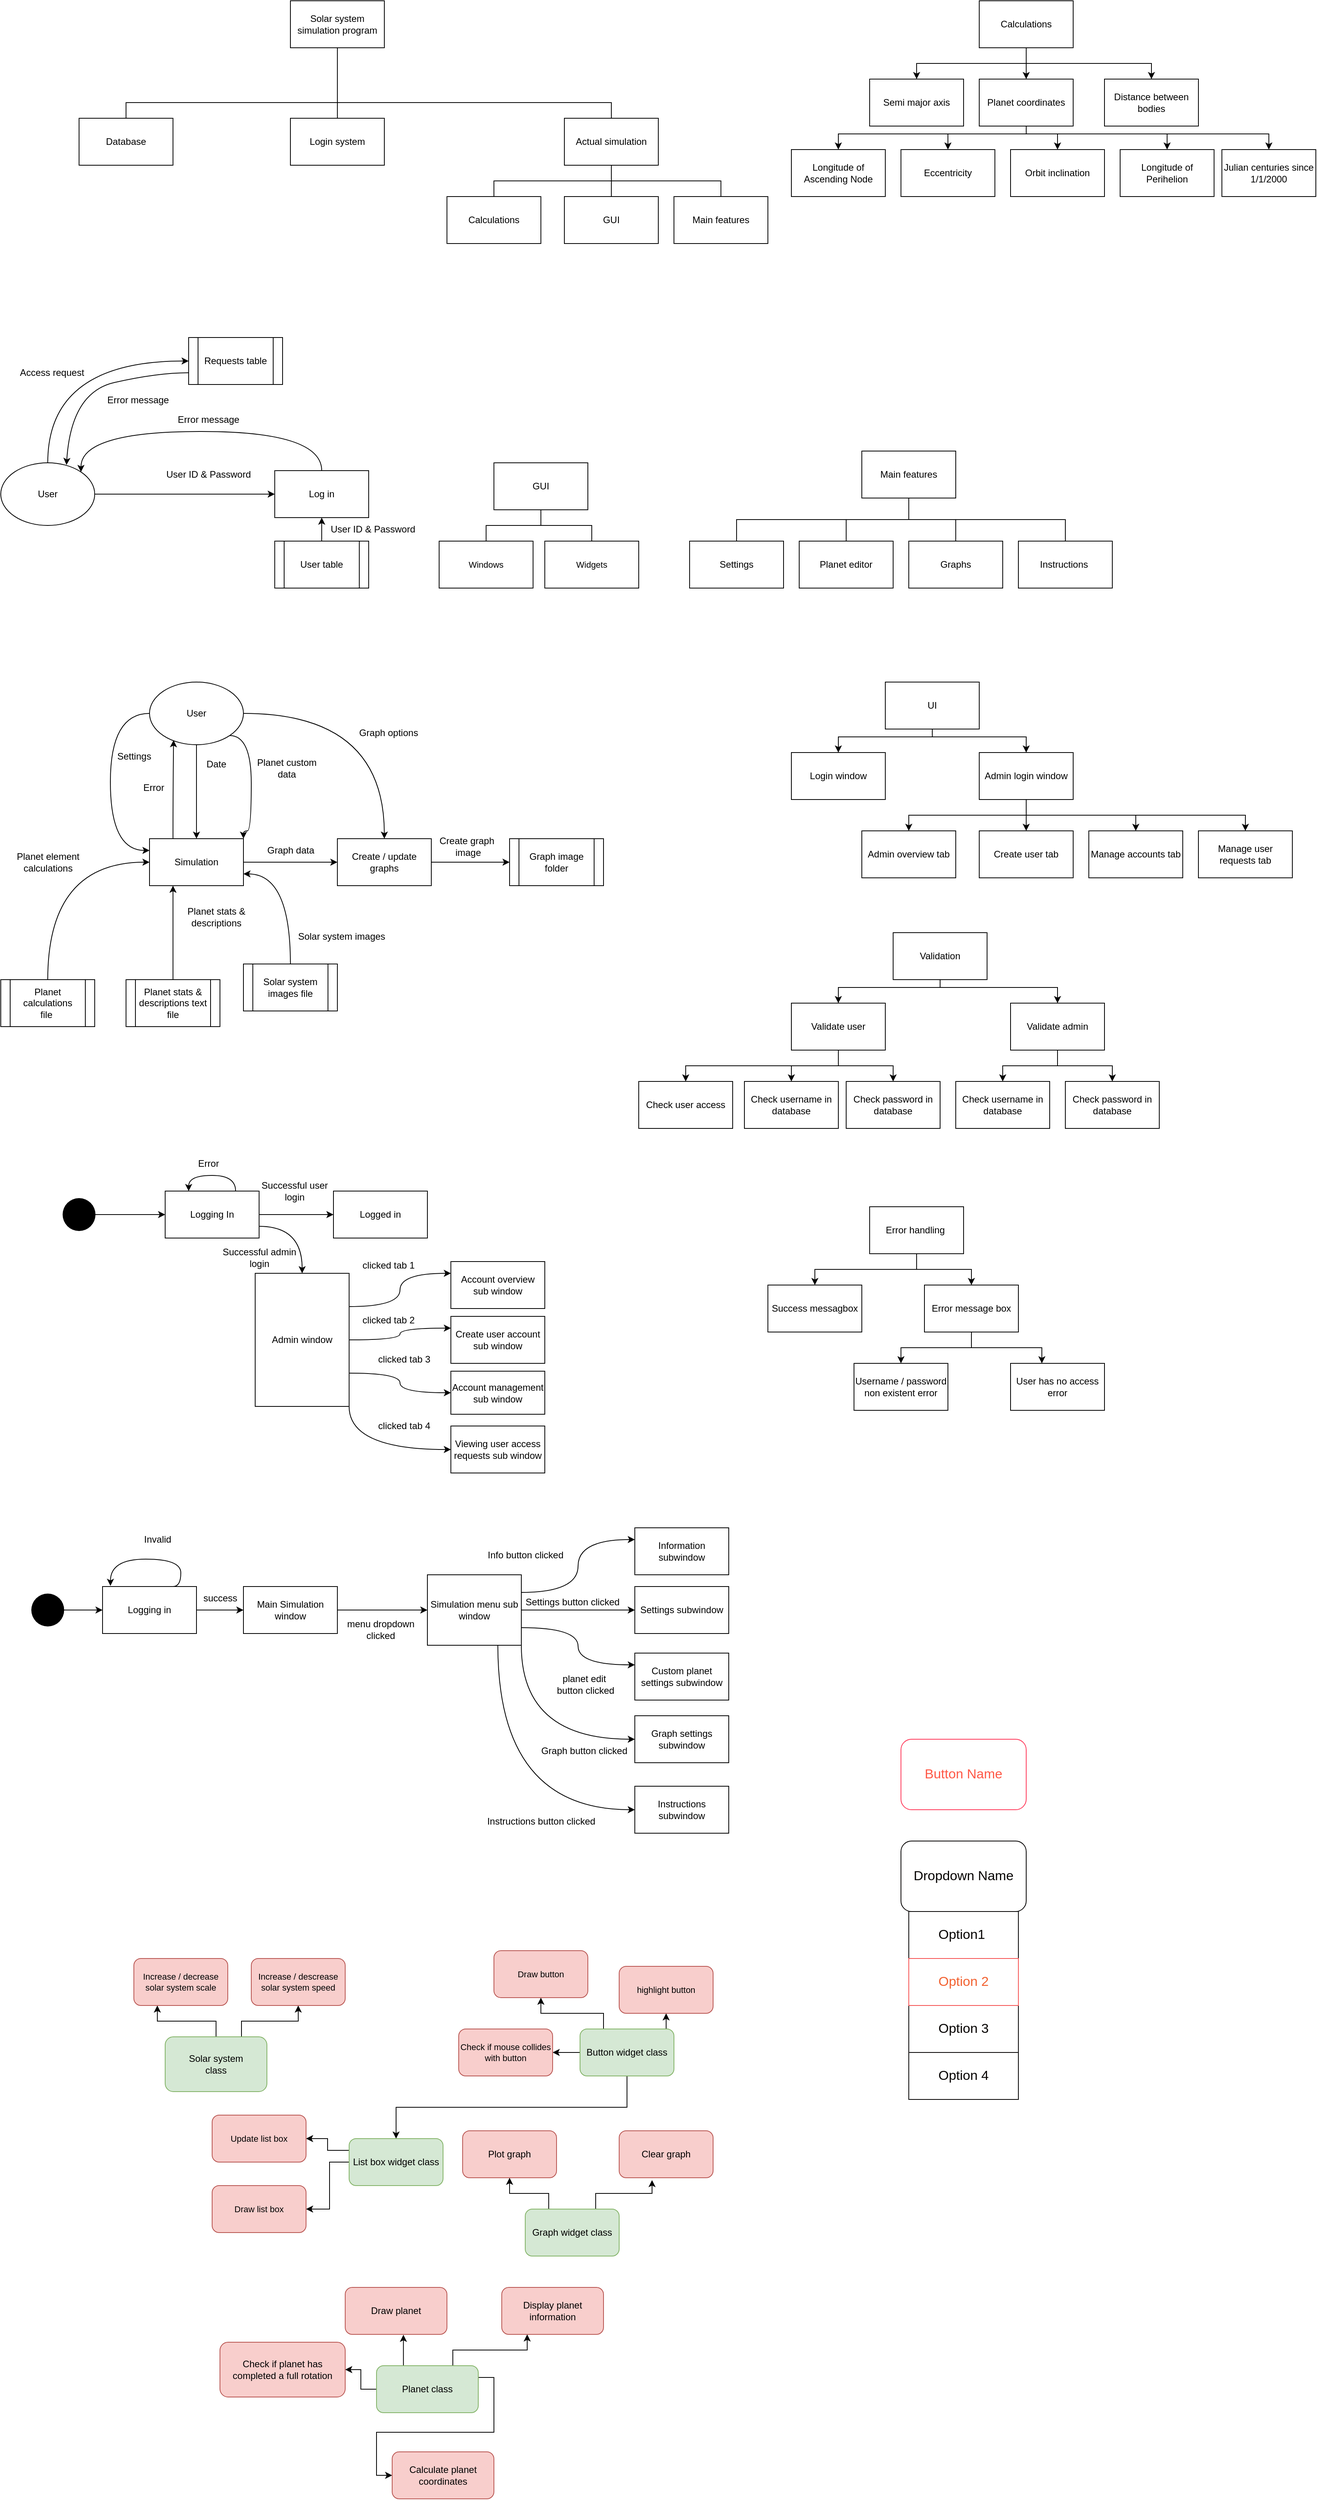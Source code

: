 <mxfile version="20.8.13" type="github">
  <diagram id="x9v0K1_A4wv2pBw7AY4e" name="Page-1">
    <mxGraphModel dx="737" dy="1507" grid="1" gridSize="10" guides="1" tooltips="1" connect="1" arrows="1" fold="1" page="1" pageScale="1" pageWidth="850" pageHeight="1100" background="none" math="0" shadow="0">
      <root>
        <mxCell id="0" />
        <mxCell id="1" parent="0" />
        <mxCell id="Bi_KGStcUo5a2PXu29Ao-6" value="" style="curved=1;endArrow=classic;html=1;rounded=0;entryX=0.25;entryY=0;entryDx=0;entryDy=0;exitX=0.817;exitY=-0.025;exitDx=0;exitDy=0;exitPerimeter=0;" parent="1" edge="1">
          <mxGeometry width="50" height="50" relative="1" as="geometry">
            <mxPoint x="308.04" y="1588.5" as="sourcePoint" />
            <mxPoint x="240" y="1590.0" as="targetPoint" />
            <Array as="points">
              <mxPoint x="310" y="1590" />
              <mxPoint x="260" y="1550" />
            </Array>
          </mxGeometry>
        </mxCell>
        <mxCell id="kRHPccABggHO5UrTP01c-1" value="Solar system simulation program" style="rounded=0;whiteSpace=wrap;html=1;" parent="1" vertex="1">
          <mxGeometry x="380" y="40" width="120" height="60" as="geometry" />
        </mxCell>
        <mxCell id="nUxw2cYG3d90MX0qFbjA-1" style="edgeStyle=orthogonalEdgeStyle;rounded=0;orthogonalLoop=1;jettySize=auto;html=1;exitX=0.5;exitY=1;exitDx=0;exitDy=0;endArrow=none;endFill=0;" parent="1" source="kRHPccABggHO5UrTP01c-9" target="CflvNbi4lp4af6hxqnIB-5" edge="1">
          <mxGeometry relative="1" as="geometry" />
        </mxCell>
        <mxCell id="kRHPccABggHO5UrTP01c-9" value="Actual simulation" style="rounded=0;whiteSpace=wrap;html=1;" parent="1" vertex="1">
          <mxGeometry x="730" y="190" width="120" height="60" as="geometry" />
        </mxCell>
        <mxCell id="kRHPccABggHO5UrTP01c-16" value="" style="endArrow=none;html=1;rounded=0;" parent="1" edge="1">
          <mxGeometry width="50" height="50" relative="1" as="geometry">
            <mxPoint x="440" y="160" as="sourcePoint" />
            <mxPoint x="440" y="100" as="targetPoint" />
          </mxGeometry>
        </mxCell>
        <mxCell id="kRHPccABggHO5UrTP01c-21" value="" style="endArrow=none;html=1;rounded=0;edgeStyle=orthogonalEdgeStyle;entryX=0.5;entryY=0;entryDx=0;entryDy=0;elbow=vertical;exitX=0.5;exitY=0;exitDx=0;exitDy=0;" parent="1" source="kRHPccABggHO5UrTP01c-42" target="kRHPccABggHO5UrTP01c-9" edge="1">
          <mxGeometry width="50" height="50" relative="1" as="geometry">
            <mxPoint x="170" y="170" as="sourcePoint" />
            <mxPoint x="780" y="160" as="targetPoint" />
            <Array as="points">
              <mxPoint x="170" y="170" />
              <mxPoint x="790" y="170" />
            </Array>
          </mxGeometry>
        </mxCell>
        <mxCell id="kRHPccABggHO5UrTP01c-24" value="Calculations" style="rounded=0;whiteSpace=wrap;html=1;" parent="1" vertex="1">
          <mxGeometry x="580" y="290" width="120" height="60" as="geometry" />
        </mxCell>
        <mxCell id="CflvNbi4lp4af6hxqnIB-3" style="edgeStyle=orthogonalEdgeStyle;rounded=0;orthogonalLoop=1;jettySize=auto;html=1;exitX=0.5;exitY=1;exitDx=0;exitDy=0;entryX=0.5;entryY=0;entryDx=0;entryDy=0;endArrow=none;endFill=0;" parent="1" source="kRHPccABggHO5UrTP01c-25" target="q5KgO5zeODF5jIbihAG4-29" edge="1">
          <mxGeometry relative="1" as="geometry" />
        </mxCell>
        <mxCell id="CflvNbi4lp4af6hxqnIB-4" style="edgeStyle=orthogonalEdgeStyle;rounded=0;orthogonalLoop=1;jettySize=auto;html=1;entryX=0.5;entryY=0;entryDx=0;entryDy=0;endArrow=none;endFill=0;" parent="1" source="kRHPccABggHO5UrTP01c-25" target="q5KgO5zeODF5jIbihAG4-30" edge="1">
          <mxGeometry relative="1" as="geometry" />
        </mxCell>
        <mxCell id="kRHPccABggHO5UrTP01c-25" value="GUI" style="rounded=0;whiteSpace=wrap;html=1;" parent="1" vertex="1">
          <mxGeometry x="640" y="630" width="120" height="60" as="geometry" />
        </mxCell>
        <mxCell id="kRHPccABggHO5UrTP01c-26" value="Main features" style="rounded=0;whiteSpace=wrap;html=1;" parent="1" vertex="1">
          <mxGeometry x="870" y="290" width="120" height="60" as="geometry" />
        </mxCell>
        <mxCell id="kRHPccABggHO5UrTP01c-27" value="" style="endArrow=none;html=1;rounded=0;" parent="1" edge="1">
          <mxGeometry width="50" height="50" relative="1" as="geometry">
            <mxPoint x="440" y="200" as="sourcePoint" />
            <mxPoint x="440" y="160" as="targetPoint" />
          </mxGeometry>
        </mxCell>
        <mxCell id="kRHPccABggHO5UrTP01c-28" value="Login system" style="rounded=0;whiteSpace=wrap;html=1;" parent="1" vertex="1">
          <mxGeometry x="380" y="190" width="120" height="60" as="geometry" />
        </mxCell>
        <mxCell id="kRHPccABggHO5UrTP01c-42" value="Database" style="rounded=0;whiteSpace=wrap;html=1;" parent="1" vertex="1">
          <mxGeometry x="110" y="190" width="120" height="60" as="geometry" />
        </mxCell>
        <mxCell id="k0LOo1t_vnFc-5xUoJc_-3" style="edgeStyle=orthogonalEdgeStyle;rounded=0;orthogonalLoop=1;jettySize=auto;html=1;exitX=0.5;exitY=1;exitDx=0;exitDy=0;" parent="1" source="4xieJzJ1rpuRJiHB6nGz-2" target="k0LOo1t_vnFc-5xUoJc_-2" edge="1">
          <mxGeometry relative="1" as="geometry">
            <Array as="points">
              <mxPoint x="1200" y="980" />
              <mxPoint x="1080" y="980" />
            </Array>
          </mxGeometry>
        </mxCell>
        <mxCell id="k0LOo1t_vnFc-5xUoJc_-4" style="edgeStyle=orthogonalEdgeStyle;rounded=0;orthogonalLoop=1;jettySize=auto;html=1;exitX=0.5;exitY=1;exitDx=0;exitDy=0;" parent="1" source="4xieJzJ1rpuRJiHB6nGz-2" target="k0LOo1t_vnFc-5xUoJc_-1" edge="1">
          <mxGeometry relative="1" as="geometry">
            <Array as="points">
              <mxPoint x="1200" y="980" />
              <mxPoint x="1320" y="980" />
            </Array>
          </mxGeometry>
        </mxCell>
        <mxCell id="4xieJzJ1rpuRJiHB6nGz-2" value="UI" style="rounded=0;whiteSpace=wrap;html=1;" parent="1" vertex="1">
          <mxGeometry x="1140" y="910" width="120" height="60" as="geometry" />
        </mxCell>
        <mxCell id="4xieJzJ1rpuRJiHB6nGz-3" value="Instructions&amp;nbsp;" style="rounded=0;whiteSpace=wrap;html=1;" parent="1" vertex="1">
          <mxGeometry x="1310" y="730" width="120" height="60" as="geometry" />
        </mxCell>
        <mxCell id="4xieJzJ1rpuRJiHB6nGz-4" value="Settings" style="rounded=0;whiteSpace=wrap;html=1;" parent="1" vertex="1">
          <mxGeometry x="890" y="730" width="120" height="60" as="geometry" />
        </mxCell>
        <mxCell id="4xieJzJ1rpuRJiHB6nGz-5" value="Planet editor" style="rounded=0;whiteSpace=wrap;html=1;" parent="1" vertex="1">
          <mxGeometry x="1030" y="730" width="120" height="60" as="geometry" />
        </mxCell>
        <mxCell id="4xieJzJ1rpuRJiHB6nGz-6" value="Graphs" style="rounded=0;whiteSpace=wrap;html=1;" parent="1" vertex="1">
          <mxGeometry x="1170" y="730" width="120" height="60" as="geometry" />
        </mxCell>
        <mxCell id="CflvNbi4lp4af6hxqnIB-19" style="edgeStyle=orthogonalEdgeStyle;curved=1;rounded=0;orthogonalLoop=1;jettySize=auto;html=1;exitX=1;exitY=0.5;exitDx=0;exitDy=0;entryX=0;entryY=0.5;entryDx=0;entryDy=0;endArrow=classic;endFill=1;" parent="1" source="EEp5XtklCmGKwtYE1Xrk-2" target="EEp5XtklCmGKwtYE1Xrk-3" edge="1">
          <mxGeometry relative="1" as="geometry" />
        </mxCell>
        <mxCell id="CflvNbi4lp4af6hxqnIB-15" style="edgeStyle=orthogonalEdgeStyle;curved=1;rounded=0;orthogonalLoop=1;jettySize=auto;html=1;exitX=0.5;exitY=0;exitDx=0;exitDy=0;entryX=1;entryY=0;entryDx=0;entryDy=0;endArrow=classic;endFill=1;" parent="1" source="EEp5XtklCmGKwtYE1Xrk-3" target="EEp5XtklCmGKwtYE1Xrk-2" edge="1">
          <mxGeometry relative="1" as="geometry">
            <Array as="points">
              <mxPoint x="420" y="590" />
              <mxPoint x="112" y="590" />
            </Array>
          </mxGeometry>
        </mxCell>
        <mxCell id="CflvNbi4lp4af6hxqnIB-16" style="edgeStyle=orthogonalEdgeStyle;curved=1;rounded=0;orthogonalLoop=1;jettySize=auto;html=1;endArrow=classic;endFill=1;exitX=0.5;exitY=0;exitDx=0;exitDy=0;entryX=0;entryY=0.5;entryDx=0;entryDy=0;" parent="1" source="EEp5XtklCmGKwtYE1Xrk-2" edge="1">
          <mxGeometry relative="1" as="geometry">
            <mxPoint x="450" y="620" as="sourcePoint" />
            <mxPoint x="250" y="500" as="targetPoint" />
            <Array as="points">
              <mxPoint x="70" y="500" />
            </Array>
          </mxGeometry>
        </mxCell>
        <mxCell id="EEp5XtklCmGKwtYE1Xrk-3" value="Log in" style="rounded=0;whiteSpace=wrap;html=1;" parent="1" vertex="1">
          <mxGeometry x="360" y="640" width="120" height="60" as="geometry" />
        </mxCell>
        <mxCell id="EEp5XtklCmGKwtYE1Xrk-6" value="User ID &amp;amp; Password" style="text;html=1;align=center;verticalAlign=middle;resizable=0;points=[];autosize=1;strokeColor=none;fillColor=none;rounded=0;" parent="1" vertex="1">
          <mxGeometry x="420" y="700" width="130" height="30" as="geometry" />
        </mxCell>
        <mxCell id="CflvNbi4lp4af6hxqnIB-17" value="" style="edgeStyle=orthogonalEdgeStyle;curved=1;rounded=0;orthogonalLoop=1;jettySize=auto;html=1;endArrow=classic;endFill=1;" parent="1" source="EEp5XtklCmGKwtYE1Xrk-12" target="EEp5XtklCmGKwtYE1Xrk-3" edge="1">
          <mxGeometry relative="1" as="geometry" />
        </mxCell>
        <mxCell id="EEp5XtklCmGKwtYE1Xrk-12" value="User table" style="shape=process;whiteSpace=wrap;html=1;backgroundOutline=1;rounded=0;" parent="1" vertex="1">
          <mxGeometry x="360" y="730" width="120" height="60" as="geometry" />
        </mxCell>
        <mxCell id="EEp5XtklCmGKwtYE1Xrk-14" value="User ID &amp;amp; Password" style="text;html=1;align=center;verticalAlign=middle;resizable=0;points=[];autosize=1;strokeColor=none;fillColor=none;rounded=0;" parent="1" vertex="1">
          <mxGeometry x="210" y="630" width="130" height="30" as="geometry" />
        </mxCell>
        <mxCell id="EEp5XtklCmGKwtYE1Xrk-10" value="Error message" style="text;html=1;align=center;verticalAlign=middle;resizable=0;points=[];autosize=1;strokeColor=none;fillColor=none;rounded=0;" parent="1" vertex="1">
          <mxGeometry x="225" y="560" width="100" height="30" as="geometry" />
        </mxCell>
        <mxCell id="CflvNbi4lp4af6hxqnIB-20" style="edgeStyle=orthogonalEdgeStyle;curved=1;rounded=0;orthogonalLoop=1;jettySize=auto;html=1;exitX=1;exitY=0.5;exitDx=0;exitDy=0;entryX=0.5;entryY=0;entryDx=0;entryDy=0;endArrow=classic;endFill=1;" parent="1" source="EEp5XtklCmGKwtYE1Xrk-21" target="EEp5XtklCmGKwtYE1Xrk-39" edge="1">
          <mxGeometry relative="1" as="geometry" />
        </mxCell>
        <mxCell id="CflvNbi4lp4af6hxqnIB-21" style="edgeStyle=orthogonalEdgeStyle;curved=1;rounded=0;orthogonalLoop=1;jettySize=auto;html=1;exitX=1;exitY=1;exitDx=0;exitDy=0;entryX=1;entryY=0;entryDx=0;entryDy=0;endArrow=classic;endFill=1;" parent="1" source="EEp5XtklCmGKwtYE1Xrk-21" target="EEp5XtklCmGKwtYE1Xrk-22" edge="1">
          <mxGeometry relative="1" as="geometry">
            <Array as="points">
              <mxPoint x="330" y="978" />
              <mxPoint x="330" y="1100" />
              <mxPoint x="320" y="1100" />
            </Array>
          </mxGeometry>
        </mxCell>
        <mxCell id="CflvNbi4lp4af6hxqnIB-22" style="edgeStyle=orthogonalEdgeStyle;curved=1;rounded=0;orthogonalLoop=1;jettySize=auto;html=1;exitX=0.5;exitY=1;exitDx=0;exitDy=0;entryX=0.5;entryY=0;entryDx=0;entryDy=0;endArrow=classic;endFill=1;" parent="1" source="EEp5XtklCmGKwtYE1Xrk-21" target="EEp5XtklCmGKwtYE1Xrk-22" edge="1">
          <mxGeometry relative="1" as="geometry" />
        </mxCell>
        <mxCell id="CflvNbi4lp4af6hxqnIB-25" style="edgeStyle=orthogonalEdgeStyle;curved=1;rounded=0;orthogonalLoop=1;jettySize=auto;html=1;exitX=0;exitY=0.5;exitDx=0;exitDy=0;entryX=0;entryY=0.25;entryDx=0;entryDy=0;endArrow=classic;endFill=1;" parent="1" source="EEp5XtklCmGKwtYE1Xrk-21" target="EEp5XtklCmGKwtYE1Xrk-22" edge="1">
          <mxGeometry relative="1" as="geometry">
            <Array as="points">
              <mxPoint x="150" y="950" />
              <mxPoint x="150" y="1125" />
            </Array>
          </mxGeometry>
        </mxCell>
        <mxCell id="EEp5XtklCmGKwtYE1Xrk-21" value="User" style="ellipse;whiteSpace=wrap;html=1;rounded=0;" parent="1" vertex="1">
          <mxGeometry x="200" y="910" width="120" height="80" as="geometry" />
        </mxCell>
        <mxCell id="CflvNbi4lp4af6hxqnIB-24" style="edgeStyle=orthogonalEdgeStyle;curved=1;rounded=0;orthogonalLoop=1;jettySize=auto;html=1;exitX=0.25;exitY=0;exitDx=0;exitDy=0;entryX=0.256;entryY=0.928;entryDx=0;entryDy=0;entryPerimeter=0;endArrow=classic;endFill=1;" parent="1" source="EEp5XtklCmGKwtYE1Xrk-22" target="EEp5XtklCmGKwtYE1Xrk-21" edge="1">
          <mxGeometry relative="1" as="geometry" />
        </mxCell>
        <mxCell id="CflvNbi4lp4af6hxqnIB-29" style="edgeStyle=orthogonalEdgeStyle;curved=1;rounded=0;orthogonalLoop=1;jettySize=auto;html=1;exitX=1;exitY=0.5;exitDx=0;exitDy=0;entryX=0;entryY=0.5;entryDx=0;entryDy=0;endArrow=classic;endFill=1;" parent="1" source="EEp5XtklCmGKwtYE1Xrk-22" target="EEp5XtklCmGKwtYE1Xrk-39" edge="1">
          <mxGeometry relative="1" as="geometry" />
        </mxCell>
        <mxCell id="EEp5XtklCmGKwtYE1Xrk-22" value="Simulation" style="rounded=0;whiteSpace=wrap;html=1;" parent="1" vertex="1">
          <mxGeometry x="200" y="1110" width="120" height="60" as="geometry" />
        </mxCell>
        <mxCell id="CflvNbi4lp4af6hxqnIB-27" style="edgeStyle=orthogonalEdgeStyle;curved=1;rounded=0;orthogonalLoop=1;jettySize=auto;html=1;exitX=0.5;exitY=0;exitDx=0;exitDy=0;entryX=0.25;entryY=1;entryDx=0;entryDy=0;endArrow=classic;endFill=1;" parent="1" source="EEp5XtklCmGKwtYE1Xrk-35" target="EEp5XtklCmGKwtYE1Xrk-22" edge="1">
          <mxGeometry relative="1" as="geometry" />
        </mxCell>
        <mxCell id="EEp5XtklCmGKwtYE1Xrk-35" value="Planet stats &amp;amp; descriptions text file" style="shape=process;whiteSpace=wrap;html=1;backgroundOutline=1;rounded=0;" parent="1" vertex="1">
          <mxGeometry x="170" y="1290" width="120" height="60" as="geometry" />
        </mxCell>
        <mxCell id="CflvNbi4lp4af6hxqnIB-26" style="edgeStyle=orthogonalEdgeStyle;curved=1;rounded=0;orthogonalLoop=1;jettySize=auto;html=1;exitX=0.5;exitY=0;exitDx=0;exitDy=0;entryX=0;entryY=0.5;entryDx=0;entryDy=0;endArrow=classic;endFill=1;" parent="1" source="EEp5XtklCmGKwtYE1Xrk-36" target="EEp5XtklCmGKwtYE1Xrk-22" edge="1">
          <mxGeometry relative="1" as="geometry" />
        </mxCell>
        <mxCell id="EEp5XtklCmGKwtYE1Xrk-36" value="Planet calculations&lt;br&gt;file&amp;nbsp;" style="shape=process;whiteSpace=wrap;html=1;backgroundOutline=1;rounded=0;" parent="1" vertex="1">
          <mxGeometry x="10" y="1290" width="120" height="60" as="geometry" />
        </mxCell>
        <mxCell id="CflvNbi4lp4af6hxqnIB-30" style="edgeStyle=orthogonalEdgeStyle;curved=1;rounded=0;orthogonalLoop=1;jettySize=auto;html=1;exitX=1;exitY=0.5;exitDx=0;exitDy=0;entryX=0;entryY=0.5;entryDx=0;entryDy=0;endArrow=classic;endFill=1;" parent="1" source="EEp5XtklCmGKwtYE1Xrk-39" target="EEp5XtklCmGKwtYE1Xrk-86" edge="1">
          <mxGeometry relative="1" as="geometry" />
        </mxCell>
        <mxCell id="EEp5XtklCmGKwtYE1Xrk-39" value="Create / update graphs" style="rounded=0;whiteSpace=wrap;html=1;" parent="1" vertex="1">
          <mxGeometry x="440" y="1110" width="120" height="60" as="geometry" />
        </mxCell>
        <mxCell id="EEp5XtklCmGKwtYE1Xrk-42" value="Date" style="text;html=1;align=center;verticalAlign=middle;resizable=0;points=[];autosize=1;strokeColor=none;fillColor=none;rounded=0;" parent="1" vertex="1">
          <mxGeometry x="260" y="1000" width="50" height="30" as="geometry" />
        </mxCell>
        <mxCell id="EEp5XtklCmGKwtYE1Xrk-43" value="Planet custom &lt;br&gt;data" style="text;html=1;align=center;verticalAlign=middle;resizable=0;points=[];autosize=1;strokeColor=none;fillColor=none;rounded=0;" parent="1" vertex="1">
          <mxGeometry x="325" y="1000" width="100" height="40" as="geometry" />
        </mxCell>
        <mxCell id="EEp5XtklCmGKwtYE1Xrk-49" value="Graph options" style="text;html=1;align=center;verticalAlign=middle;resizable=0;points=[];autosize=1;strokeColor=none;fillColor=none;rounded=0;" parent="1" vertex="1">
          <mxGeometry x="455" y="960" width="100" height="30" as="geometry" />
        </mxCell>
        <mxCell id="EEp5XtklCmGKwtYE1Xrk-53" value="Settings" style="text;html=1;align=center;verticalAlign=middle;resizable=0;points=[];autosize=1;strokeColor=none;fillColor=none;rounded=0;" parent="1" vertex="1">
          <mxGeometry x="145" y="990" width="70" height="30" as="geometry" />
        </mxCell>
        <mxCell id="EEp5XtklCmGKwtYE1Xrk-68" value="Planet element &lt;br&gt;calculations&lt;br&gt;" style="text;html=1;align=center;verticalAlign=middle;resizable=0;points=[];autosize=1;strokeColor=none;fillColor=none;rounded=0;" parent="1" vertex="1">
          <mxGeometry x="20" y="1120" width="100" height="40" as="geometry" />
        </mxCell>
        <mxCell id="EEp5XtklCmGKwtYE1Xrk-70" value="Planet stats &amp;amp;&lt;br&gt;descriptions" style="text;html=1;align=center;verticalAlign=middle;resizable=0;points=[];autosize=1;strokeColor=none;fillColor=none;rounded=0;" parent="1" vertex="1">
          <mxGeometry x="235" y="1190" width="100" height="40" as="geometry" />
        </mxCell>
        <mxCell id="EEp5XtklCmGKwtYE1Xrk-74" value="Graph data" style="text;html=1;align=center;verticalAlign=middle;resizable=0;points=[];autosize=1;strokeColor=none;fillColor=none;rounded=0;" parent="1" vertex="1">
          <mxGeometry x="340" y="1110" width="80" height="30" as="geometry" />
        </mxCell>
        <mxCell id="EEp5XtklCmGKwtYE1Xrk-86" value="Graph image folder" style="shape=process;whiteSpace=wrap;html=1;backgroundOutline=1;rounded=0;" parent="1" vertex="1">
          <mxGeometry x="660" y="1110" width="120" height="60" as="geometry" />
        </mxCell>
        <mxCell id="EEp5XtklCmGKwtYE1Xrk-87" value="Create graph&lt;br&gt;&amp;nbsp;image" style="text;html=1;align=center;verticalAlign=middle;resizable=0;points=[];autosize=1;strokeColor=none;fillColor=none;rounded=0;" parent="1" vertex="1">
          <mxGeometry x="560" y="1100" width="90" height="40" as="geometry" />
        </mxCell>
        <mxCell id="CflvNbi4lp4af6hxqnIB-28" style="edgeStyle=orthogonalEdgeStyle;curved=1;rounded=0;orthogonalLoop=1;jettySize=auto;html=1;exitX=0.5;exitY=0;exitDx=0;exitDy=0;entryX=1;entryY=0.75;entryDx=0;entryDy=0;endArrow=classic;endFill=1;" parent="1" source="EEp5XtklCmGKwtYE1Xrk-88" target="EEp5XtklCmGKwtYE1Xrk-22" edge="1">
          <mxGeometry relative="1" as="geometry" />
        </mxCell>
        <mxCell id="EEp5XtklCmGKwtYE1Xrk-88" value="Solar system images file" style="shape=process;whiteSpace=wrap;html=1;backgroundOutline=1;rounded=0;" parent="1" vertex="1">
          <mxGeometry x="320" y="1270" width="120" height="60" as="geometry" />
        </mxCell>
        <mxCell id="EEp5XtklCmGKwtYE1Xrk-90" value="Solar system images" style="text;html=1;align=center;verticalAlign=middle;resizable=0;points=[];autosize=1;strokeColor=none;fillColor=none;rounded=0;" parent="1" vertex="1">
          <mxGeometry x="380" y="1220" width="130" height="30" as="geometry" />
        </mxCell>
        <mxCell id="M7Khe7b3EXbcb1cNPk7V-2" value="Error" style="text;html=1;align=center;verticalAlign=middle;resizable=0;points=[];autosize=1;strokeColor=none;fillColor=none;rounded=0;" parent="1" vertex="1">
          <mxGeometry x="180" y="1030" width="50" height="30" as="geometry" />
        </mxCell>
        <mxCell id="CflvNbi4lp4af6hxqnIB-32" style="edgeStyle=orthogonalEdgeStyle;curved=1;rounded=0;orthogonalLoop=1;jettySize=auto;html=1;entryX=0;entryY=0.5;entryDx=0;entryDy=0;endArrow=classic;endFill=1;" parent="1" source="vGXre9Nv400r4dzDPZvk-1" target="vGXre9Nv400r4dzDPZvk-34" edge="1">
          <mxGeometry relative="1" as="geometry" />
        </mxCell>
        <mxCell id="vGXre9Nv400r4dzDPZvk-1" value="" style="shape=waypoint;fillStyle=solid;size=42;pointerEvents=1;points=[];fillColor=none;resizable=0;rotatable=0;perimeter=centerPerimeter;snapToPoint=1;rounded=0;" parent="1" vertex="1">
          <mxGeometry x="100" y="1580" width="20" height="20" as="geometry" />
        </mxCell>
        <mxCell id="ltLGhMrV7LYTkHAB5kgD-18" style="edgeStyle=orthogonalEdgeStyle;rounded=1;orthogonalLoop=1;jettySize=auto;html=1;exitX=1;exitY=0.5;exitDx=0;exitDy=0;entryX=0;entryY=0.5;entryDx=0;entryDy=0;endArrow=classic;endFill=1;elbow=vertical;" parent="1" source="vGXre9Nv400r4dzDPZvk-34" target="RWfLX1uAXhcz7QWfdqBd-3" edge="1">
          <mxGeometry relative="1" as="geometry" />
        </mxCell>
        <mxCell id="CflvNbi4lp4af6hxqnIB-31" style="edgeStyle=orthogonalEdgeStyle;curved=1;rounded=0;orthogonalLoop=1;jettySize=auto;html=1;exitX=1;exitY=0.75;exitDx=0;exitDy=0;entryX=0.5;entryY=0;entryDx=0;entryDy=0;endArrow=classic;endFill=1;" parent="1" source="vGXre9Nv400r4dzDPZvk-34" target="RWfLX1uAXhcz7QWfdqBd-7" edge="1">
          <mxGeometry relative="1" as="geometry" />
        </mxCell>
        <mxCell id="vGXre9Nv400r4dzDPZvk-34" value="Logging In" style="rounded=0;whiteSpace=wrap;html=1;" parent="1" vertex="1">
          <mxGeometry x="220" y="1560" width="120" height="60" as="geometry" />
        </mxCell>
        <mxCell id="RWfLX1uAXhcz7QWfdqBd-3" value="Logged in" style="rounded=0;whiteSpace=wrap;html=1;" parent="1" vertex="1">
          <mxGeometry x="435" y="1560" width="120" height="60" as="geometry" />
        </mxCell>
        <mxCell id="CflvNbi4lp4af6hxqnIB-34" style="edgeStyle=orthogonalEdgeStyle;curved=1;rounded=0;orthogonalLoop=1;jettySize=auto;html=1;exitX=1;exitY=0.25;exitDx=0;exitDy=0;entryX=0;entryY=0.25;entryDx=0;entryDy=0;endArrow=classic;endFill=1;" parent="1" source="RWfLX1uAXhcz7QWfdqBd-7" target="RWfLX1uAXhcz7QWfdqBd-10" edge="1">
          <mxGeometry relative="1" as="geometry" />
        </mxCell>
        <mxCell id="CflvNbi4lp4af6hxqnIB-35" style="edgeStyle=orthogonalEdgeStyle;curved=1;rounded=0;orthogonalLoop=1;jettySize=auto;html=1;exitX=1;exitY=0.5;exitDx=0;exitDy=0;entryX=0;entryY=0.25;entryDx=0;entryDy=0;endArrow=classic;endFill=1;" parent="1" source="RWfLX1uAXhcz7QWfdqBd-7" target="RWfLX1uAXhcz7QWfdqBd-11" edge="1">
          <mxGeometry relative="1" as="geometry" />
        </mxCell>
        <mxCell id="CflvNbi4lp4af6hxqnIB-36" style="edgeStyle=orthogonalEdgeStyle;curved=1;rounded=0;orthogonalLoop=1;jettySize=auto;html=1;exitX=1;exitY=0.75;exitDx=0;exitDy=0;entryX=0;entryY=0.5;entryDx=0;entryDy=0;endArrow=classic;endFill=1;" parent="1" source="RWfLX1uAXhcz7QWfdqBd-7" target="RWfLX1uAXhcz7QWfdqBd-12" edge="1">
          <mxGeometry relative="1" as="geometry" />
        </mxCell>
        <mxCell id="CflvNbi4lp4af6hxqnIB-37" style="edgeStyle=orthogonalEdgeStyle;curved=1;rounded=0;orthogonalLoop=1;jettySize=auto;html=1;exitX=1;exitY=1;exitDx=0;exitDy=0;entryX=0;entryY=0.5;entryDx=0;entryDy=0;endArrow=classic;endFill=1;" parent="1" source="RWfLX1uAXhcz7QWfdqBd-7" target="RWfLX1uAXhcz7QWfdqBd-21" edge="1">
          <mxGeometry relative="1" as="geometry" />
        </mxCell>
        <mxCell id="RWfLX1uAXhcz7QWfdqBd-7" value="Admin window" style="rounded=0;whiteSpace=wrap;html=1;" parent="1" vertex="1">
          <mxGeometry x="335" y="1665" width="120" height="170" as="geometry" />
        </mxCell>
        <mxCell id="RWfLX1uAXhcz7QWfdqBd-10" value="Account overview&lt;br&gt;sub window" style="rounded=0;whiteSpace=wrap;html=1;" parent="1" vertex="1">
          <mxGeometry x="585" y="1650" width="120" height="60" as="geometry" />
        </mxCell>
        <mxCell id="RWfLX1uAXhcz7QWfdqBd-11" value="Create user account sub window" style="rounded=0;whiteSpace=wrap;html=1;" parent="1" vertex="1">
          <mxGeometry x="585" y="1720" width="120" height="60" as="geometry" />
        </mxCell>
        <mxCell id="RWfLX1uAXhcz7QWfdqBd-12" value="Account management sub window" style="rounded=0;whiteSpace=wrap;html=1;" parent="1" vertex="1">
          <mxGeometry x="585" y="1790" width="120" height="55" as="geometry" />
        </mxCell>
        <mxCell id="RWfLX1uAXhcz7QWfdqBd-21" value="Viewing user access requests sub&amp;nbsp;window" style="rounded=0;whiteSpace=wrap;html=1;" parent="1" vertex="1">
          <mxGeometry x="585" y="1860" width="120" height="60" as="geometry" />
        </mxCell>
        <mxCell id="Bi_KGStcUo5a2PXu29Ao-2" value="Successful admin&lt;br&gt;login" style="text;html=1;align=center;verticalAlign=middle;resizable=0;points=[];autosize=1;strokeColor=none;fillColor=none;rounded=0;" parent="1" vertex="1">
          <mxGeometry x="280" y="1625" width="120" height="40" as="geometry" />
        </mxCell>
        <mxCell id="Bi_KGStcUo5a2PXu29Ao-7" value="Error" style="text;html=1;align=center;verticalAlign=middle;resizable=0;points=[];autosize=1;strokeColor=none;fillColor=none;rounded=0;" parent="1" vertex="1">
          <mxGeometry x="250" y="1510" width="50" height="30" as="geometry" />
        </mxCell>
        <mxCell id="WrP9VTDotHxmeMOU7jN0-2" value="clicked tab 1" style="text;html=1;align=center;verticalAlign=middle;resizable=0;points=[];autosize=1;strokeColor=none;fillColor=none;rounded=0;" parent="1" vertex="1">
          <mxGeometry x="460" y="1640" width="90" height="30" as="geometry" />
        </mxCell>
        <mxCell id="WrP9VTDotHxmeMOU7jN0-3" value="clicked tab 2" style="text;html=1;align=center;verticalAlign=middle;resizable=0;points=[];autosize=1;strokeColor=none;fillColor=none;rounded=0;" parent="1" vertex="1">
          <mxGeometry x="460" y="1710" width="90" height="30" as="geometry" />
        </mxCell>
        <mxCell id="WrP9VTDotHxmeMOU7jN0-5" value="clicked tab 3" style="text;html=1;align=center;verticalAlign=middle;resizable=0;points=[];autosize=1;strokeColor=none;fillColor=none;rounded=0;" parent="1" vertex="1">
          <mxGeometry x="480" y="1760" width="90" height="30" as="geometry" />
        </mxCell>
        <mxCell id="WrP9VTDotHxmeMOU7jN0-6" value="clicked tab 4" style="text;html=1;align=center;verticalAlign=middle;resizable=0;points=[];autosize=1;strokeColor=none;fillColor=none;rounded=0;" parent="1" vertex="1">
          <mxGeometry x="480" y="1845" width="90" height="30" as="geometry" />
        </mxCell>
        <mxCell id="XvkVSV1Kn9cOb6WJq1Uo-17" style="edgeStyle=orthogonalEdgeStyle;rounded=0;orthogonalLoop=1;jettySize=auto;html=1;entryX=0;entryY=0.5;entryDx=0;entryDy=0;" parent="1" source="WrP9VTDotHxmeMOU7jN0-8" target="WrP9VTDotHxmeMOU7jN0-10" edge="1">
          <mxGeometry relative="1" as="geometry" />
        </mxCell>
        <mxCell id="WrP9VTDotHxmeMOU7jN0-8" value="" style="shape=waypoint;fillStyle=solid;size=42;pointerEvents=1;points=[];fillColor=none;resizable=0;rotatable=0;perimeter=centerPerimeter;snapToPoint=1;rounded=0;" parent="1" vertex="1">
          <mxGeometry x="60" y="2085" width="20" height="20" as="geometry" />
        </mxCell>
        <mxCell id="XvkVSV1Kn9cOb6WJq1Uo-18" style="edgeStyle=orthogonalEdgeStyle;rounded=0;orthogonalLoop=1;jettySize=auto;html=1;exitX=1;exitY=0.5;exitDx=0;exitDy=0;entryX=0;entryY=0.5;entryDx=0;entryDy=0;" parent="1" source="WrP9VTDotHxmeMOU7jN0-10" target="WrP9VTDotHxmeMOU7jN0-15" edge="1">
          <mxGeometry relative="1" as="geometry" />
        </mxCell>
        <mxCell id="XvkVSV1Kn9cOb6WJq1Uo-22" style="edgeStyle=orthogonalEdgeStyle;rounded=0;orthogonalLoop=1;jettySize=auto;html=1;exitX=0.75;exitY=0;exitDx=0;exitDy=0;endArrow=classic;endFill=1;elbow=vertical;curved=1;entryX=0.084;entryY=-0.014;entryDx=0;entryDy=0;entryPerimeter=0;" parent="1" source="WrP9VTDotHxmeMOU7jN0-10" target="WrP9VTDotHxmeMOU7jN0-10" edge="1">
          <mxGeometry relative="1" as="geometry">
            <mxPoint x="150" y="2020" as="targetPoint" />
            <Array as="points">
              <mxPoint x="240" y="2065" />
              <mxPoint x="240" y="2030" />
              <mxPoint x="150" y="2030" />
            </Array>
          </mxGeometry>
        </mxCell>
        <mxCell id="WrP9VTDotHxmeMOU7jN0-10" value="Logging in" style="rounded=0;whiteSpace=wrap;html=1;" parent="1" vertex="1">
          <mxGeometry x="140" y="2065" width="120" height="60" as="geometry" />
        </mxCell>
        <mxCell id="XvkVSV1Kn9cOb6WJq1Uo-19" style="edgeStyle=orthogonalEdgeStyle;rounded=0;orthogonalLoop=1;jettySize=auto;html=1;exitX=1;exitY=0.5;exitDx=0;exitDy=0;entryX=0;entryY=0.5;entryDx=0;entryDy=0;" parent="1" source="WrP9VTDotHxmeMOU7jN0-15" target="WrP9VTDotHxmeMOU7jN0-17" edge="1">
          <mxGeometry relative="1" as="geometry" />
        </mxCell>
        <mxCell id="WrP9VTDotHxmeMOU7jN0-15" value="Main Simulation&lt;br&gt;window" style="rounded=0;whiteSpace=wrap;html=1;" parent="1" vertex="1">
          <mxGeometry x="320" y="2065" width="120" height="60" as="geometry" />
        </mxCell>
        <mxCell id="XvkVSV1Kn9cOb6WJq1Uo-23" style="edgeStyle=orthogonalEdgeStyle;curved=1;rounded=0;orthogonalLoop=1;jettySize=auto;html=1;exitX=1;exitY=0.25;exitDx=0;exitDy=0;entryX=0;entryY=0.25;entryDx=0;entryDy=0;endArrow=classic;endFill=1;elbow=vertical;" parent="1" source="WrP9VTDotHxmeMOU7jN0-17" target="WrP9VTDotHxmeMOU7jN0-23" edge="1">
          <mxGeometry relative="1" as="geometry" />
        </mxCell>
        <mxCell id="XvkVSV1Kn9cOb6WJq1Uo-24" style="edgeStyle=orthogonalEdgeStyle;curved=1;rounded=0;orthogonalLoop=1;jettySize=auto;html=1;exitX=1;exitY=0.5;exitDx=0;exitDy=0;entryX=0;entryY=0.5;entryDx=0;entryDy=0;endArrow=classic;endFill=1;elbow=vertical;" parent="1" source="WrP9VTDotHxmeMOU7jN0-17" target="WrP9VTDotHxmeMOU7jN0-25" edge="1">
          <mxGeometry relative="1" as="geometry" />
        </mxCell>
        <mxCell id="XvkVSV1Kn9cOb6WJq1Uo-25" style="edgeStyle=orthogonalEdgeStyle;curved=1;rounded=0;orthogonalLoop=1;jettySize=auto;html=1;exitX=1;exitY=0.75;exitDx=0;exitDy=0;entryX=0;entryY=0.25;entryDx=0;entryDy=0;endArrow=classic;endFill=1;elbow=vertical;" parent="1" source="WrP9VTDotHxmeMOU7jN0-17" target="WrP9VTDotHxmeMOU7jN0-26" edge="1">
          <mxGeometry relative="1" as="geometry" />
        </mxCell>
        <mxCell id="XvkVSV1Kn9cOb6WJq1Uo-26" style="edgeStyle=orthogonalEdgeStyle;curved=1;rounded=0;orthogonalLoop=1;jettySize=auto;html=1;exitX=1;exitY=1;exitDx=0;exitDy=0;entryX=0;entryY=0.5;entryDx=0;entryDy=0;endArrow=classic;endFill=1;elbow=vertical;" parent="1" source="WrP9VTDotHxmeMOU7jN0-17" target="WrP9VTDotHxmeMOU7jN0-28" edge="1">
          <mxGeometry relative="1" as="geometry" />
        </mxCell>
        <mxCell id="XvkVSV1Kn9cOb6WJq1Uo-27" style="edgeStyle=orthogonalEdgeStyle;curved=1;rounded=0;orthogonalLoop=1;jettySize=auto;html=1;exitX=0.75;exitY=1;exitDx=0;exitDy=0;entryX=0;entryY=0.5;entryDx=0;entryDy=0;endArrow=classic;endFill=1;elbow=vertical;" parent="1" source="WrP9VTDotHxmeMOU7jN0-17" target="WrP9VTDotHxmeMOU7jN0-46" edge="1">
          <mxGeometry relative="1" as="geometry" />
        </mxCell>
        <mxCell id="WrP9VTDotHxmeMOU7jN0-17" value="Simulation menu sub window" style="rounded=0;whiteSpace=wrap;html=1;" parent="1" vertex="1">
          <mxGeometry x="555" y="2050" width="120" height="90" as="geometry" />
        </mxCell>
        <mxCell id="WrP9VTDotHxmeMOU7jN0-19" value="menu dropdown&lt;br&gt;clicked" style="text;html=1;align=center;verticalAlign=middle;resizable=0;points=[];autosize=1;strokeColor=none;fillColor=none;rounded=0;" parent="1" vertex="1">
          <mxGeometry x="440" y="2100" width="110" height="40" as="geometry" />
        </mxCell>
        <mxCell id="WrP9VTDotHxmeMOU7jN0-23" value="Information subwindow" style="rounded=0;whiteSpace=wrap;html=1;" parent="1" vertex="1">
          <mxGeometry x="820" y="1990" width="120" height="60" as="geometry" />
        </mxCell>
        <mxCell id="WrP9VTDotHxmeMOU7jN0-25" value="Settings subwindow" style="rounded=0;whiteSpace=wrap;html=1;" parent="1" vertex="1">
          <mxGeometry x="820" y="2065" width="120" height="60" as="geometry" />
        </mxCell>
        <mxCell id="WrP9VTDotHxmeMOU7jN0-26" value="Custom planet settings subwindow" style="rounded=0;whiteSpace=wrap;html=1;" parent="1" vertex="1">
          <mxGeometry x="820" y="2150" width="120" height="60" as="geometry" />
        </mxCell>
        <mxCell id="WrP9VTDotHxmeMOU7jN0-28" value="Graph settings subwindow" style="rounded=0;whiteSpace=wrap;html=1;" parent="1" vertex="1">
          <mxGeometry x="820" y="2230" width="120" height="60" as="geometry" />
        </mxCell>
        <mxCell id="WrP9VTDotHxmeMOU7jN0-38" value="Info button clicked" style="text;html=1;align=center;verticalAlign=middle;resizable=0;points=[];autosize=1;strokeColor=none;fillColor=none;rounded=0;" parent="1" vertex="1">
          <mxGeometry x="620" y="2010" width="120" height="30" as="geometry" />
        </mxCell>
        <mxCell id="WrP9VTDotHxmeMOU7jN0-40" value="Settings button clicked" style="text;html=1;align=center;verticalAlign=middle;resizable=0;points=[];autosize=1;strokeColor=none;fillColor=none;rounded=0;" parent="1" vertex="1">
          <mxGeometry x="670" y="2070" width="140" height="30" as="geometry" />
        </mxCell>
        <mxCell id="WrP9VTDotHxmeMOU7jN0-42" value="planet edit&lt;br&gt;&amp;nbsp;button clicked" style="text;html=1;align=center;verticalAlign=middle;resizable=0;points=[];autosize=1;strokeColor=none;fillColor=none;rounded=0;" parent="1" vertex="1">
          <mxGeometry x="705" y="2170" width="100" height="40" as="geometry" />
        </mxCell>
        <mxCell id="WrP9VTDotHxmeMOU7jN0-43" value="Graph button clicked" style="text;html=1;align=center;verticalAlign=middle;resizable=0;points=[];autosize=1;strokeColor=none;fillColor=none;rounded=0;" parent="1" vertex="1">
          <mxGeometry x="690" y="2260" width="130" height="30" as="geometry" />
        </mxCell>
        <mxCell id="WrP9VTDotHxmeMOU7jN0-46" value="Instructions subwindow" style="rounded=0;whiteSpace=wrap;html=1;" parent="1" vertex="1">
          <mxGeometry x="820" y="2320" width="120" height="60" as="geometry" />
        </mxCell>
        <mxCell id="WrP9VTDotHxmeMOU7jN0-49" value="Instructions button clicked" style="text;html=1;align=center;verticalAlign=middle;resizable=0;points=[];autosize=1;strokeColor=none;fillColor=none;rounded=0;" parent="1" vertex="1">
          <mxGeometry x="620" y="2350" width="160" height="30" as="geometry" />
        </mxCell>
        <mxCell id="WrP9VTDotHxmeMOU7jN0-52" value="Invalid" style="text;html=1;align=center;verticalAlign=middle;resizable=0;points=[];autosize=1;strokeColor=none;fillColor=none;rounded=0;" parent="1" vertex="1">
          <mxGeometry x="180" y="1990" width="60" height="30" as="geometry" />
        </mxCell>
        <mxCell id="WrP9VTDotHxmeMOU7jN0-53" value="success" style="text;html=1;align=center;verticalAlign=middle;resizable=0;points=[];autosize=1;strokeColor=none;fillColor=none;rounded=0;" parent="1" vertex="1">
          <mxGeometry x="255" y="2065" width="70" height="30" as="geometry" />
        </mxCell>
        <mxCell id="XvkVSV1Kn9cOb6WJq1Uo-6" style="edgeStyle=orthogonalEdgeStyle;rounded=0;orthogonalLoop=1;jettySize=auto;html=1;exitX=0.5;exitY=0;exitDx=0;exitDy=0;entryX=0.25;entryY=1;entryDx=0;entryDy=0;" parent="1" source="q5KgO5zeODF5jIbihAG4-1" target="q5KgO5zeODF5jIbihAG4-44" edge="1">
          <mxGeometry relative="1" as="geometry" />
        </mxCell>
        <mxCell id="XvkVSV1Kn9cOb6WJq1Uo-7" style="edgeStyle=orthogonalEdgeStyle;rounded=0;orthogonalLoop=1;jettySize=auto;html=1;exitX=0.75;exitY=0;exitDx=0;exitDy=0;entryX=0.5;entryY=1;entryDx=0;entryDy=0;" parent="1" source="q5KgO5zeODF5jIbihAG4-1" target="q5KgO5zeODF5jIbihAG4-46" edge="1">
          <mxGeometry relative="1" as="geometry" />
        </mxCell>
        <mxCell id="q5KgO5zeODF5jIbihAG4-1" value="Solar system &lt;br&gt;class" style="rounded=1;whiteSpace=wrap;html=1;fillColor=#d5e8d4;strokeColor=#82b366;" parent="1" vertex="1">
          <mxGeometry x="220" y="2640" width="130" height="70" as="geometry" />
        </mxCell>
        <mxCell id="XvkVSV1Kn9cOb6WJq1Uo-13" style="edgeStyle=orthogonalEdgeStyle;rounded=0;orthogonalLoop=1;jettySize=auto;html=1;exitX=0.25;exitY=0;exitDx=0;exitDy=0;entryX=0.572;entryY=1.009;entryDx=0;entryDy=0;entryPerimeter=0;" parent="1" source="q5KgO5zeODF5jIbihAG4-2" target="q5KgO5zeODF5jIbihAG4-54" edge="1">
          <mxGeometry relative="1" as="geometry" />
        </mxCell>
        <mxCell id="XvkVSV1Kn9cOb6WJq1Uo-14" style="edgeStyle=orthogonalEdgeStyle;rounded=0;orthogonalLoop=1;jettySize=auto;html=1;exitX=0.75;exitY=0;exitDx=0;exitDy=0;entryX=0.25;entryY=1;entryDx=0;entryDy=0;" parent="1" source="q5KgO5zeODF5jIbihAG4-2" target="q5KgO5zeODF5jIbihAG4-55" edge="1">
          <mxGeometry relative="1" as="geometry" />
        </mxCell>
        <mxCell id="XvkVSV1Kn9cOb6WJq1Uo-15" style="edgeStyle=orthogonalEdgeStyle;rounded=0;orthogonalLoop=1;jettySize=auto;html=1;exitX=1;exitY=0.25;exitDx=0;exitDy=0;entryX=0;entryY=0.5;entryDx=0;entryDy=0;" parent="1" source="q5KgO5zeODF5jIbihAG4-2" target="q5KgO5zeODF5jIbihAG4-56" edge="1">
          <mxGeometry relative="1" as="geometry" />
        </mxCell>
        <mxCell id="mOxfjrF9XEUDFBwmLTiM-15" style="edgeStyle=orthogonalEdgeStyle;rounded=0;orthogonalLoop=1;jettySize=auto;html=1;exitX=0;exitY=0.5;exitDx=0;exitDy=0;entryX=1;entryY=0.5;entryDx=0;entryDy=0;" parent="1" source="q5KgO5zeODF5jIbihAG4-2" target="mOxfjrF9XEUDFBwmLTiM-13" edge="1">
          <mxGeometry relative="1" as="geometry" />
        </mxCell>
        <mxCell id="q5KgO5zeODF5jIbihAG4-2" value="Planet class" style="rounded=1;whiteSpace=wrap;html=1;fillColor=#d5e8d4;strokeColor=#82b366;" parent="1" vertex="1">
          <mxGeometry x="490" y="3060" width="130" height="60" as="geometry" />
        </mxCell>
        <mxCell id="mOxfjrF9XEUDFBwmLTiM-9" style="edgeStyle=orthogonalEdgeStyle;rounded=0;orthogonalLoop=1;jettySize=auto;html=1;exitX=0;exitY=0.25;exitDx=0;exitDy=0;entryX=1;entryY=0.5;entryDx=0;entryDy=0;" parent="1" source="q5KgO5zeODF5jIbihAG4-3" target="q5KgO5zeODF5jIbihAG4-50" edge="1">
          <mxGeometry relative="1" as="geometry" />
        </mxCell>
        <mxCell id="mOxfjrF9XEUDFBwmLTiM-10" style="edgeStyle=orthogonalEdgeStyle;rounded=0;orthogonalLoop=1;jettySize=auto;html=1;exitX=0;exitY=0.5;exitDx=0;exitDy=0;entryX=1;entryY=0.5;entryDx=0;entryDy=0;" parent="1" source="q5KgO5zeODF5jIbihAG4-3" target="q5KgO5zeODF5jIbihAG4-49" edge="1">
          <mxGeometry relative="1" as="geometry">
            <Array as="points">
              <mxPoint x="430" y="2800" />
              <mxPoint x="430" y="2860" />
            </Array>
          </mxGeometry>
        </mxCell>
        <mxCell id="q5KgO5zeODF5jIbihAG4-3" value="List box widget class" style="rounded=1;whiteSpace=wrap;html=1;fillColor=#d5e8d4;strokeColor=#82b366;" parent="1" vertex="1">
          <mxGeometry x="455" y="2770" width="120" height="60" as="geometry" />
        </mxCell>
        <mxCell id="XvkVSV1Kn9cOb6WJq1Uo-3" style="edgeStyle=orthogonalEdgeStyle;rounded=0;orthogonalLoop=1;jettySize=auto;html=1;exitX=0;exitY=0.5;exitDx=0;exitDy=0;entryX=1;entryY=0.5;entryDx=0;entryDy=0;" parent="1" source="q5KgO5zeODF5jIbihAG4-4" target="q5KgO5zeODF5jIbihAG4-53" edge="1">
          <mxGeometry relative="1" as="geometry" />
        </mxCell>
        <mxCell id="XvkVSV1Kn9cOb6WJq1Uo-4" style="edgeStyle=orthogonalEdgeStyle;rounded=0;orthogonalLoop=1;jettySize=auto;html=1;exitX=0.25;exitY=0;exitDx=0;exitDy=0;entryX=0.5;entryY=1;entryDx=0;entryDy=0;" parent="1" source="q5KgO5zeODF5jIbihAG4-4" target="q5KgO5zeODF5jIbihAG4-51" edge="1">
          <mxGeometry relative="1" as="geometry" />
        </mxCell>
        <mxCell id="XvkVSV1Kn9cOb6WJq1Uo-5" style="edgeStyle=orthogonalEdgeStyle;rounded=0;orthogonalLoop=1;jettySize=auto;html=1;exitX=0.75;exitY=0;exitDx=0;exitDy=0;entryX=0.5;entryY=1;entryDx=0;entryDy=0;" parent="1" source="q5KgO5zeODF5jIbihAG4-4" target="q5KgO5zeODF5jIbihAG4-52" edge="1">
          <mxGeometry relative="1" as="geometry" />
        </mxCell>
        <mxCell id="mOxfjrF9XEUDFBwmLTiM-8" style="edgeStyle=orthogonalEdgeStyle;rounded=0;orthogonalLoop=1;jettySize=auto;html=1;exitX=0.5;exitY=1;exitDx=0;exitDy=0;entryX=0.5;entryY=0;entryDx=0;entryDy=0;" parent="1" source="q5KgO5zeODF5jIbihAG4-4" target="q5KgO5zeODF5jIbihAG4-3" edge="1">
          <mxGeometry relative="1" as="geometry" />
        </mxCell>
        <mxCell id="q5KgO5zeODF5jIbihAG4-4" value="Button widget class" style="rounded=1;whiteSpace=wrap;html=1;fillColor=#d5e8d4;strokeColor=#82b366;" parent="1" vertex="1">
          <mxGeometry x="750" y="2630" width="120" height="60" as="geometry" />
        </mxCell>
        <mxCell id="q5KgO5zeODF5jIbihAG4-24" value="" style="endArrow=none;html=1;rounded=0;labelBackgroundColor=default;strokeColor=default;fontFamily=Helvetica;fontSize=11;fontColor=default;shape=connector;edgeStyle=elbowEdgeStyle;elbow=vertical;exitX=0.5;exitY=0;exitDx=0;exitDy=0;entryX=0.5;entryY=0;entryDx=0;entryDy=0;" parent="1" source="kRHPccABggHO5UrTP01c-24" target="kRHPccABggHO5UrTP01c-26" edge="1">
          <mxGeometry width="50" height="50" relative="1" as="geometry">
            <mxPoint x="661" y="300" as="sourcePoint" />
            <mxPoint x="930" y="300" as="targetPoint" />
            <Array as="points">
              <mxPoint x="800" y="270" />
              <mxPoint x="791" y="299.88" />
            </Array>
          </mxGeometry>
        </mxCell>
        <mxCell id="q5KgO5zeODF5jIbihAG4-29" value="Windows" style="rounded=0;whiteSpace=wrap;html=1;fontFamily=Helvetica;fontSize=11;fontColor=default;" parent="1" vertex="1">
          <mxGeometry x="570" y="730" width="120" height="60" as="geometry" />
        </mxCell>
        <mxCell id="q5KgO5zeODF5jIbihAG4-30" value="Widgets" style="rounded=0;whiteSpace=wrap;html=1;fontFamily=Helvetica;fontSize=11;fontColor=default;" parent="1" vertex="1">
          <mxGeometry x="705" y="730" width="120" height="60" as="geometry" />
        </mxCell>
        <mxCell id="XvkVSV1Kn9cOb6WJq1Uo-11" style="edgeStyle=orthogonalEdgeStyle;rounded=0;orthogonalLoop=1;jettySize=auto;html=1;exitX=0.25;exitY=0;exitDx=0;exitDy=0;entryX=0.5;entryY=1;entryDx=0;entryDy=0;" parent="1" source="q5KgO5zeODF5jIbihAG4-41" target="q5KgO5zeODF5jIbihAG4-48" edge="1">
          <mxGeometry relative="1" as="geometry" />
        </mxCell>
        <mxCell id="XvkVSV1Kn9cOb6WJq1Uo-12" style="edgeStyle=orthogonalEdgeStyle;rounded=0;orthogonalLoop=1;jettySize=auto;html=1;exitX=0.75;exitY=0;exitDx=0;exitDy=0;entryX=0.35;entryY=1.049;entryDx=0;entryDy=0;entryPerimeter=0;" parent="1" source="q5KgO5zeODF5jIbihAG4-41" target="q5KgO5zeODF5jIbihAG4-47" edge="1">
          <mxGeometry relative="1" as="geometry" />
        </mxCell>
        <mxCell id="q5KgO5zeODF5jIbihAG4-41" value="Graph widget class" style="rounded=1;whiteSpace=wrap;html=1;fillColor=#d5e8d4;strokeColor=#82b366;" parent="1" vertex="1">
          <mxGeometry x="680" y="2860" width="120" height="60" as="geometry" />
        </mxCell>
        <mxCell id="q5KgO5zeODF5jIbihAG4-44" value="Increase / decrease solar system scale" style="rounded=1;whiteSpace=wrap;html=1;fontFamily=Helvetica;fontSize=11;fillColor=#f8cecc;strokeColor=#b85450;" parent="1" vertex="1">
          <mxGeometry x="180" y="2540" width="120" height="60" as="geometry" />
        </mxCell>
        <mxCell id="q5KgO5zeODF5jIbihAG4-46" value="Increase / descrease solar system speed" style="rounded=1;whiteSpace=wrap;html=1;fontFamily=Helvetica;fontSize=11;fillColor=#f8cecc;strokeColor=#b85450;" parent="1" vertex="1">
          <mxGeometry x="330" y="2540" width="120" height="60" as="geometry" />
        </mxCell>
        <mxCell id="q5KgO5zeODF5jIbihAG4-47" value="Clear graph" style="rounded=1;whiteSpace=wrap;html=1;fillColor=#f8cecc;strokeColor=#b85450;" parent="1" vertex="1">
          <mxGeometry x="800" y="2760" width="120" height="60" as="geometry" />
        </mxCell>
        <mxCell id="q5KgO5zeODF5jIbihAG4-48" value="Plot graph" style="rounded=1;whiteSpace=wrap;html=1;fillColor=#f8cecc;strokeColor=#b85450;" parent="1" vertex="1">
          <mxGeometry x="600" y="2760" width="120" height="60" as="geometry" />
        </mxCell>
        <mxCell id="q5KgO5zeODF5jIbihAG4-49" value="Draw list box" style="rounded=1;whiteSpace=wrap;html=1;fontFamily=Helvetica;fontSize=11;fillColor=#f8cecc;strokeColor=#b85450;" parent="1" vertex="1">
          <mxGeometry x="280" y="2830" width="120" height="60" as="geometry" />
        </mxCell>
        <mxCell id="q5KgO5zeODF5jIbihAG4-50" value="Update list box" style="rounded=1;whiteSpace=wrap;html=1;fontFamily=Helvetica;fontSize=11;fillColor=#f8cecc;strokeColor=#b85450;" parent="1" vertex="1">
          <mxGeometry x="280" y="2740" width="120" height="60" as="geometry" />
        </mxCell>
        <mxCell id="q5KgO5zeODF5jIbihAG4-51" value="Draw button" style="rounded=1;whiteSpace=wrap;html=1;fontFamily=Helvetica;fontSize=11;fillColor=#f8cecc;strokeColor=#b85450;" parent="1" vertex="1">
          <mxGeometry x="640" y="2530" width="120" height="60" as="geometry" />
        </mxCell>
        <mxCell id="q5KgO5zeODF5jIbihAG4-52" value="highlight button" style="rounded=1;whiteSpace=wrap;html=1;fontFamily=Helvetica;fontSize=11;fillColor=#f8cecc;strokeColor=#b85450;" parent="1" vertex="1">
          <mxGeometry x="800" y="2550" width="120" height="60" as="geometry" />
        </mxCell>
        <mxCell id="q5KgO5zeODF5jIbihAG4-53" value="Check if mouse collides with button" style="rounded=1;whiteSpace=wrap;html=1;fontFamily=Helvetica;fontSize=11;fillColor=#f8cecc;strokeColor=#b85450;" parent="1" vertex="1">
          <mxGeometry x="595" y="2630" width="120" height="60" as="geometry" />
        </mxCell>
        <mxCell id="q5KgO5zeODF5jIbihAG4-54" value="Draw planet" style="rounded=1;whiteSpace=wrap;html=1;fillColor=#f8cecc;strokeColor=#b85450;" parent="1" vertex="1">
          <mxGeometry x="450" y="2960" width="130" height="60" as="geometry" />
        </mxCell>
        <mxCell id="q5KgO5zeODF5jIbihAG4-55" value="Display planet information" style="rounded=1;whiteSpace=wrap;html=1;fillColor=#f8cecc;strokeColor=#b85450;" parent="1" vertex="1">
          <mxGeometry x="650" y="2960" width="130" height="60" as="geometry" />
        </mxCell>
        <mxCell id="q5KgO5zeODF5jIbihAG4-56" value="Calculate planet coordinates" style="rounded=1;whiteSpace=wrap;html=1;fillColor=#f8cecc;strokeColor=#b85450;" parent="1" vertex="1">
          <mxGeometry x="510" y="3170" width="130" height="60" as="geometry" />
        </mxCell>
        <mxCell id="CflvNbi4lp4af6hxqnIB-5" value="GUI" style="rounded=0;whiteSpace=wrap;html=1;" parent="1" vertex="1">
          <mxGeometry x="730" y="290" width="120" height="60" as="geometry" />
        </mxCell>
        <mxCell id="CflvNbi4lp4af6hxqnIB-10" style="edgeStyle=orthogonalEdgeStyle;rounded=0;orthogonalLoop=1;jettySize=auto;html=1;exitX=0.5;exitY=1;exitDx=0;exitDy=0;entryX=0.5;entryY=0;entryDx=0;entryDy=0;endArrow=none;endFill=0;" parent="1" source="CflvNbi4lp4af6hxqnIB-6" target="4xieJzJ1rpuRJiHB6nGz-4" edge="1">
          <mxGeometry relative="1" as="geometry" />
        </mxCell>
        <mxCell id="CflvNbi4lp4af6hxqnIB-11" style="edgeStyle=orthogonalEdgeStyle;rounded=0;orthogonalLoop=1;jettySize=auto;html=1;exitX=0.5;exitY=1;exitDx=0;exitDy=0;entryX=0.5;entryY=0;entryDx=0;entryDy=0;endArrow=none;endFill=0;" parent="1" source="CflvNbi4lp4af6hxqnIB-6" target="4xieJzJ1rpuRJiHB6nGz-5" edge="1">
          <mxGeometry relative="1" as="geometry" />
        </mxCell>
        <mxCell id="CflvNbi4lp4af6hxqnIB-12" style="edgeStyle=orthogonalEdgeStyle;rounded=0;orthogonalLoop=1;jettySize=auto;html=1;exitX=0.5;exitY=1;exitDx=0;exitDy=0;entryX=0.5;entryY=0;entryDx=0;entryDy=0;endArrow=none;endFill=0;" parent="1" source="CflvNbi4lp4af6hxqnIB-6" target="4xieJzJ1rpuRJiHB6nGz-6" edge="1">
          <mxGeometry relative="1" as="geometry" />
        </mxCell>
        <mxCell id="CflvNbi4lp4af6hxqnIB-13" style="edgeStyle=orthogonalEdgeStyle;rounded=0;orthogonalLoop=1;jettySize=auto;html=1;exitX=0.5;exitY=1;exitDx=0;exitDy=0;entryX=0.5;entryY=0;entryDx=0;entryDy=0;endArrow=none;endFill=0;" parent="1" source="CflvNbi4lp4af6hxqnIB-6" target="4xieJzJ1rpuRJiHB6nGz-3" edge="1">
          <mxGeometry relative="1" as="geometry" />
        </mxCell>
        <mxCell id="CflvNbi4lp4af6hxqnIB-6" value="Main features" style="rounded=0;whiteSpace=wrap;html=1;" parent="1" vertex="1">
          <mxGeometry x="1110" y="615" width="120" height="60" as="geometry" />
        </mxCell>
        <mxCell id="k0LOo1t_vnFc-5xUoJc_-10" style="edgeStyle=orthogonalEdgeStyle;rounded=0;orthogonalLoop=1;jettySize=auto;html=1;exitX=0.5;exitY=1;exitDx=0;exitDy=0;entryX=0.5;entryY=0;entryDx=0;entryDy=0;" parent="1" source="k0LOo1t_vnFc-5xUoJc_-1" target="k0LOo1t_vnFc-5xUoJc_-5" edge="1">
          <mxGeometry relative="1" as="geometry" />
        </mxCell>
        <mxCell id="k0LOo1t_vnFc-5xUoJc_-11" style="edgeStyle=orthogonalEdgeStyle;rounded=0;orthogonalLoop=1;jettySize=auto;html=1;exitX=0.5;exitY=1;exitDx=0;exitDy=0;" parent="1" source="k0LOo1t_vnFc-5xUoJc_-1" target="k0LOo1t_vnFc-5xUoJc_-8" edge="1">
          <mxGeometry relative="1" as="geometry" />
        </mxCell>
        <mxCell id="k0LOo1t_vnFc-5xUoJc_-12" style="edgeStyle=orthogonalEdgeStyle;rounded=0;orthogonalLoop=1;jettySize=auto;html=1;exitX=0.5;exitY=1;exitDx=0;exitDy=0;entryX=0.5;entryY=0;entryDx=0;entryDy=0;" parent="1" source="k0LOo1t_vnFc-5xUoJc_-1" target="k0LOo1t_vnFc-5xUoJc_-6" edge="1">
          <mxGeometry relative="1" as="geometry" />
        </mxCell>
        <mxCell id="k0LOo1t_vnFc-5xUoJc_-13" style="edgeStyle=orthogonalEdgeStyle;rounded=0;orthogonalLoop=1;jettySize=auto;html=1;exitX=0.5;exitY=1;exitDx=0;exitDy=0;" parent="1" source="k0LOo1t_vnFc-5xUoJc_-1" target="k0LOo1t_vnFc-5xUoJc_-7" edge="1">
          <mxGeometry relative="1" as="geometry" />
        </mxCell>
        <mxCell id="k0LOo1t_vnFc-5xUoJc_-1" value="Admin login window" style="rounded=0;whiteSpace=wrap;html=1;" parent="1" vertex="1">
          <mxGeometry x="1260" y="1000" width="120" height="60" as="geometry" />
        </mxCell>
        <mxCell id="k0LOo1t_vnFc-5xUoJc_-2" value="Login window" style="rounded=0;whiteSpace=wrap;html=1;" parent="1" vertex="1">
          <mxGeometry x="1020" y="1000" width="120" height="60" as="geometry" />
        </mxCell>
        <mxCell id="k0LOo1t_vnFc-5xUoJc_-5" value="Admin overview tab" style="rounded=0;whiteSpace=wrap;html=1;" parent="1" vertex="1">
          <mxGeometry x="1110" y="1100" width="120" height="60" as="geometry" />
        </mxCell>
        <mxCell id="k0LOo1t_vnFc-5xUoJc_-6" value="Create user tab" style="rounded=0;whiteSpace=wrap;html=1;" parent="1" vertex="1">
          <mxGeometry x="1260" y="1100" width="120" height="60" as="geometry" />
        </mxCell>
        <mxCell id="k0LOo1t_vnFc-5xUoJc_-7" value="Manage accounts tab" style="rounded=0;whiteSpace=wrap;html=1;" parent="1" vertex="1">
          <mxGeometry x="1400" y="1100" width="120" height="60" as="geometry" />
        </mxCell>
        <mxCell id="k0LOo1t_vnFc-5xUoJc_-8" value="Manage user requests tab" style="rounded=0;whiteSpace=wrap;html=1;" parent="1" vertex="1">
          <mxGeometry x="1540" y="1100" width="120" height="60" as="geometry" />
        </mxCell>
        <mxCell id="k0LOo1t_vnFc-5xUoJc_-29" style="edgeStyle=orthogonalEdgeStyle;rounded=0;orthogonalLoop=1;jettySize=auto;html=1;exitX=0.5;exitY=1;exitDx=0;exitDy=0;entryX=0.5;entryY=0;entryDx=0;entryDy=0;" parent="1" source="k0LOo1t_vnFc-5xUoJc_-14" target="k0LOo1t_vnFc-5xUoJc_-15" edge="1">
          <mxGeometry relative="1" as="geometry">
            <Array as="points">
              <mxPoint x="1210" y="1300" />
              <mxPoint x="1080" y="1300" />
            </Array>
          </mxGeometry>
        </mxCell>
        <mxCell id="k0LOo1t_vnFc-5xUoJc_-30" style="edgeStyle=orthogonalEdgeStyle;rounded=0;orthogonalLoop=1;jettySize=auto;html=1;exitX=0.5;exitY=1;exitDx=0;exitDy=0;entryX=0.5;entryY=0;entryDx=0;entryDy=0;" parent="1" source="k0LOo1t_vnFc-5xUoJc_-14" target="k0LOo1t_vnFc-5xUoJc_-16" edge="1">
          <mxGeometry relative="1" as="geometry">
            <Array as="points">
              <mxPoint x="1210" y="1300" />
              <mxPoint x="1360" y="1300" />
            </Array>
          </mxGeometry>
        </mxCell>
        <mxCell id="k0LOo1t_vnFc-5xUoJc_-14" value="Validation" style="rounded=0;whiteSpace=wrap;html=1;" parent="1" vertex="1">
          <mxGeometry x="1150" y="1230" width="120" height="60" as="geometry" />
        </mxCell>
        <mxCell id="k0LOo1t_vnFc-5xUoJc_-26" style="edgeStyle=orthogonalEdgeStyle;rounded=0;orthogonalLoop=1;jettySize=auto;html=1;exitX=0.5;exitY=1;exitDx=0;exitDy=0;" parent="1" source="k0LOo1t_vnFc-5xUoJc_-15" target="k0LOo1t_vnFc-5xUoJc_-17" edge="1">
          <mxGeometry relative="1" as="geometry" />
        </mxCell>
        <mxCell id="k0LOo1t_vnFc-5xUoJc_-27" style="edgeStyle=orthogonalEdgeStyle;rounded=0;orthogonalLoop=1;jettySize=auto;html=1;exitX=0.5;exitY=1;exitDx=0;exitDy=0;" parent="1" source="k0LOo1t_vnFc-5xUoJc_-15" target="k0LOo1t_vnFc-5xUoJc_-18" edge="1">
          <mxGeometry relative="1" as="geometry" />
        </mxCell>
        <mxCell id="k0LOo1t_vnFc-5xUoJc_-28" style="edgeStyle=orthogonalEdgeStyle;rounded=0;orthogonalLoop=1;jettySize=auto;html=1;exitX=0.5;exitY=1;exitDx=0;exitDy=0;entryX=0.5;entryY=0;entryDx=0;entryDy=0;" parent="1" source="k0LOo1t_vnFc-5xUoJc_-15" target="k0LOo1t_vnFc-5xUoJc_-19" edge="1">
          <mxGeometry relative="1" as="geometry" />
        </mxCell>
        <mxCell id="k0LOo1t_vnFc-5xUoJc_-15" value="Validate user" style="rounded=0;whiteSpace=wrap;html=1;" parent="1" vertex="1">
          <mxGeometry x="1020" y="1320" width="120" height="60" as="geometry" />
        </mxCell>
        <mxCell id="k0LOo1t_vnFc-5xUoJc_-24" style="edgeStyle=orthogonalEdgeStyle;rounded=0;orthogonalLoop=1;jettySize=auto;html=1;exitX=0.5;exitY=1;exitDx=0;exitDy=0;entryX=0.5;entryY=0;entryDx=0;entryDy=0;" parent="1" source="k0LOo1t_vnFc-5xUoJc_-16" target="k0LOo1t_vnFc-5xUoJc_-22" edge="1">
          <mxGeometry relative="1" as="geometry" />
        </mxCell>
        <mxCell id="k0LOo1t_vnFc-5xUoJc_-25" style="edgeStyle=orthogonalEdgeStyle;rounded=0;orthogonalLoop=1;jettySize=auto;html=1;exitX=0.5;exitY=1;exitDx=0;exitDy=0;entryX=0.5;entryY=0;entryDx=0;entryDy=0;" parent="1" source="k0LOo1t_vnFc-5xUoJc_-16" target="k0LOo1t_vnFc-5xUoJc_-20" edge="1">
          <mxGeometry relative="1" as="geometry" />
        </mxCell>
        <mxCell id="k0LOo1t_vnFc-5xUoJc_-16" value="Validate admin" style="rounded=0;whiteSpace=wrap;html=1;" parent="1" vertex="1">
          <mxGeometry x="1300" y="1320" width="120" height="60" as="geometry" />
        </mxCell>
        <mxCell id="k0LOo1t_vnFc-5xUoJc_-17" value="Check user access" style="rounded=0;whiteSpace=wrap;html=1;" parent="1" vertex="1">
          <mxGeometry x="825" y="1420" width="120" height="60" as="geometry" />
        </mxCell>
        <mxCell id="k0LOo1t_vnFc-5xUoJc_-18" value="Check username in database" style="rounded=0;whiteSpace=wrap;html=1;" parent="1" vertex="1">
          <mxGeometry x="960" y="1420" width="120" height="60" as="geometry" />
        </mxCell>
        <mxCell id="k0LOo1t_vnFc-5xUoJc_-19" value="Check password in database" style="rounded=0;whiteSpace=wrap;html=1;" parent="1" vertex="1">
          <mxGeometry x="1090" y="1420" width="120" height="60" as="geometry" />
        </mxCell>
        <mxCell id="k0LOo1t_vnFc-5xUoJc_-20" value="Check password in database" style="rounded=0;whiteSpace=wrap;html=1;" parent="1" vertex="1">
          <mxGeometry x="1370" y="1420" width="120" height="60" as="geometry" />
        </mxCell>
        <mxCell id="k0LOo1t_vnFc-5xUoJc_-22" value="Check username in database" style="rounded=0;whiteSpace=wrap;html=1;" parent="1" vertex="1">
          <mxGeometry x="1230" y="1420" width="120" height="60" as="geometry" />
        </mxCell>
        <mxCell id="k0LOo1t_vnFc-5xUoJc_-38" style="edgeStyle=orthogonalEdgeStyle;rounded=0;orthogonalLoop=1;jettySize=auto;html=1;exitX=0.5;exitY=1;exitDx=0;exitDy=0;" parent="1" source="k0LOo1t_vnFc-5xUoJc_-31" target="k0LOo1t_vnFc-5xUoJc_-32" edge="1">
          <mxGeometry relative="1" as="geometry">
            <Array as="points">
              <mxPoint x="1180" y="1660" />
              <mxPoint x="1050" y="1660" />
            </Array>
          </mxGeometry>
        </mxCell>
        <mxCell id="k0LOo1t_vnFc-5xUoJc_-39" style="edgeStyle=orthogonalEdgeStyle;rounded=0;orthogonalLoop=1;jettySize=auto;html=1;exitX=0.5;exitY=1;exitDx=0;exitDy=0;" parent="1" source="k0LOo1t_vnFc-5xUoJc_-31" target="k0LOo1t_vnFc-5xUoJc_-33" edge="1">
          <mxGeometry relative="1" as="geometry" />
        </mxCell>
        <mxCell id="k0LOo1t_vnFc-5xUoJc_-31" value="Error handling&amp;nbsp;" style="rounded=0;whiteSpace=wrap;html=1;" parent="1" vertex="1">
          <mxGeometry x="1120" y="1580" width="120" height="60" as="geometry" />
        </mxCell>
        <mxCell id="k0LOo1t_vnFc-5xUoJc_-32" value="Success messagbox" style="rounded=0;whiteSpace=wrap;html=1;" parent="1" vertex="1">
          <mxGeometry x="990" y="1680" width="120" height="60" as="geometry" />
        </mxCell>
        <mxCell id="k0LOo1t_vnFc-5xUoJc_-36" style="edgeStyle=orthogonalEdgeStyle;rounded=0;orthogonalLoop=1;jettySize=auto;html=1;exitX=0.5;exitY=1;exitDx=0;exitDy=0;entryX=0.5;entryY=0;entryDx=0;entryDy=0;" parent="1" source="k0LOo1t_vnFc-5xUoJc_-33" target="k0LOo1t_vnFc-5xUoJc_-34" edge="1">
          <mxGeometry relative="1" as="geometry">
            <Array as="points">
              <mxPoint x="1250" y="1760" />
              <mxPoint x="1160" y="1760" />
            </Array>
          </mxGeometry>
        </mxCell>
        <mxCell id="k0LOo1t_vnFc-5xUoJc_-37" style="edgeStyle=orthogonalEdgeStyle;rounded=0;orthogonalLoop=1;jettySize=auto;html=1;exitX=0.5;exitY=1;exitDx=0;exitDy=0;" parent="1" source="k0LOo1t_vnFc-5xUoJc_-33" target="k0LOo1t_vnFc-5xUoJc_-35" edge="1">
          <mxGeometry relative="1" as="geometry">
            <Array as="points">
              <mxPoint x="1250" y="1760" />
              <mxPoint x="1340" y="1760" />
            </Array>
          </mxGeometry>
        </mxCell>
        <mxCell id="k0LOo1t_vnFc-5xUoJc_-33" value="Error message box" style="rounded=0;whiteSpace=wrap;html=1;" parent="1" vertex="1">
          <mxGeometry x="1190" y="1680" width="120" height="60" as="geometry" />
        </mxCell>
        <mxCell id="k0LOo1t_vnFc-5xUoJc_-34" value="Username / password non existent error" style="rounded=0;whiteSpace=wrap;html=1;" parent="1" vertex="1">
          <mxGeometry x="1100" y="1780" width="120" height="60" as="geometry" />
        </mxCell>
        <mxCell id="k0LOo1t_vnFc-5xUoJc_-35" value="User has no access error" style="rounded=0;whiteSpace=wrap;html=1;" parent="1" vertex="1">
          <mxGeometry x="1300" y="1780" width="120" height="60" as="geometry" />
        </mxCell>
        <mxCell id="k0LOo1t_vnFc-5xUoJc_-41" value="&lt;font color=&quot;#ff5745&quot; style=&quot;font-size: 17px;&quot;&gt;Button Name&lt;/font&gt;" style="rounded=1;whiteSpace=wrap;html=1;labelBorderColor=none;strokeColor=#FF3859;" parent="1" vertex="1">
          <mxGeometry x="1160" y="2260" width="160" height="90" as="geometry" />
        </mxCell>
        <mxCell id="k0LOo1t_vnFc-5xUoJc_-42" value="&lt;font color=&quot;#050201&quot; style=&quot;font-size: 17px;&quot;&gt;Dropdown Name&lt;/font&gt;" style="rounded=1;whiteSpace=wrap;html=1;labelBorderColor=none;strokeColor=#030101;" parent="1" vertex="1">
          <mxGeometry x="1160" y="2390" width="160" height="90" as="geometry" />
        </mxCell>
        <mxCell id="k0LOo1t_vnFc-5xUoJc_-43" value="Option1&amp;nbsp;" style="rounded=0;whiteSpace=wrap;html=1;labelBorderColor=none;strokeColor=#030101;fontSize=17;fontColor=#050201;" parent="1" vertex="1">
          <mxGeometry x="1170" y="2480" width="140" height="60" as="geometry" />
        </mxCell>
        <mxCell id="k0LOo1t_vnFc-5xUoJc_-45" value="Option 3" style="rounded=0;whiteSpace=wrap;html=1;labelBorderColor=none;strokeColor=#030101;fontSize=17;fontColor=#050201;" parent="1" vertex="1">
          <mxGeometry x="1170" y="2600" width="140" height="60" as="geometry" />
        </mxCell>
        <mxCell id="k0LOo1t_vnFc-5xUoJc_-44" value="&lt;font color=&quot;#f26130&quot;&gt;Option 2&lt;/font&gt;" style="rounded=0;whiteSpace=wrap;html=1;labelBorderColor=none;strokeColor=#F55252;fontSize=17;fontColor=#050201;" parent="1" vertex="1">
          <mxGeometry x="1170" y="2540" width="140" height="60" as="geometry" />
        </mxCell>
        <mxCell id="k0LOo1t_vnFc-5xUoJc_-46" value="Option 4" style="rounded=0;whiteSpace=wrap;html=1;labelBorderColor=none;strokeColor=#030101;fontSize=17;fontColor=#050201;" parent="1" vertex="1">
          <mxGeometry x="1170" y="2660" width="140" height="60" as="geometry" />
        </mxCell>
        <mxCell id="k0LOo1t_vnFc-5xUoJc_-55" style="edgeStyle=orthogonalEdgeStyle;rounded=0;orthogonalLoop=1;jettySize=auto;html=1;exitX=0.5;exitY=1;exitDx=0;exitDy=0;fontSize=17;fontColor=#F26130;" parent="1" source="k0LOo1t_vnFc-5xUoJc_-47" target="k0LOo1t_vnFc-5xUoJc_-48" edge="1">
          <mxGeometry relative="1" as="geometry">
            <Array as="points">
              <mxPoint x="1320" y="120" />
              <mxPoint x="1180" y="120" />
            </Array>
          </mxGeometry>
        </mxCell>
        <mxCell id="k0LOo1t_vnFc-5xUoJc_-56" style="edgeStyle=orthogonalEdgeStyle;rounded=0;orthogonalLoop=1;jettySize=auto;html=1;exitX=0.5;exitY=1;exitDx=0;exitDy=0;entryX=0.5;entryY=0;entryDx=0;entryDy=0;fontSize=17;fontColor=#F26130;" parent="1" source="k0LOo1t_vnFc-5xUoJc_-47" target="k0LOo1t_vnFc-5xUoJc_-54" edge="1">
          <mxGeometry relative="1" as="geometry">
            <Array as="points">
              <mxPoint x="1320" y="120" />
              <mxPoint x="1480" y="120" />
            </Array>
          </mxGeometry>
        </mxCell>
        <mxCell id="k0LOo1t_vnFc-5xUoJc_-58" style="edgeStyle=orthogonalEdgeStyle;rounded=0;orthogonalLoop=1;jettySize=auto;html=1;exitX=0.5;exitY=1;exitDx=0;exitDy=0;fontSize=17;fontColor=#F26130;" parent="1" source="k0LOo1t_vnFc-5xUoJc_-47" target="k0LOo1t_vnFc-5xUoJc_-53" edge="1">
          <mxGeometry relative="1" as="geometry" />
        </mxCell>
        <mxCell id="k0LOo1t_vnFc-5xUoJc_-47" value="Calculations" style="rounded=0;whiteSpace=wrap;html=1;" parent="1" vertex="1">
          <mxGeometry x="1260" y="40" width="120" height="60" as="geometry" />
        </mxCell>
        <mxCell id="k0LOo1t_vnFc-5xUoJc_-48" value="Semi major axis" style="rounded=0;whiteSpace=wrap;html=1;" parent="1" vertex="1">
          <mxGeometry x="1120" y="140" width="120" height="60" as="geometry" />
        </mxCell>
        <mxCell id="k0LOo1t_vnFc-5xUoJc_-49" value="Eccentricity" style="rounded=0;whiteSpace=wrap;html=1;" parent="1" vertex="1">
          <mxGeometry x="1160" y="230" width="120" height="60" as="geometry" />
        </mxCell>
        <mxCell id="k0LOo1t_vnFc-5xUoJc_-50" value="Orbit inclination" style="rounded=0;whiteSpace=wrap;html=1;" parent="1" vertex="1">
          <mxGeometry x="1300" y="230" width="120" height="60" as="geometry" />
        </mxCell>
        <mxCell id="k0LOo1t_vnFc-5xUoJc_-51" value="Longitude of Ascending Node" style="rounded=0;whiteSpace=wrap;html=1;" parent="1" vertex="1">
          <mxGeometry x="1020" y="230" width="120" height="60" as="geometry" />
        </mxCell>
        <mxCell id="k0LOo1t_vnFc-5xUoJc_-52" value="Longitude of Perihelion" style="rounded=0;whiteSpace=wrap;html=1;" parent="1" vertex="1">
          <mxGeometry x="1440" y="230" width="120" height="60" as="geometry" />
        </mxCell>
        <mxCell id="k0LOo1t_vnFc-5xUoJc_-59" style="edgeStyle=orthogonalEdgeStyle;rounded=0;orthogonalLoop=1;jettySize=auto;html=1;exitX=0.5;exitY=1;exitDx=0;exitDy=0;entryX=0.5;entryY=0;entryDx=0;entryDy=0;fontSize=17;fontColor=#F26130;" parent="1" source="k0LOo1t_vnFc-5xUoJc_-53" target="k0LOo1t_vnFc-5xUoJc_-51" edge="1">
          <mxGeometry relative="1" as="geometry">
            <Array as="points">
              <mxPoint x="1320" y="210" />
              <mxPoint x="1080" y="210" />
            </Array>
          </mxGeometry>
        </mxCell>
        <mxCell id="k0LOo1t_vnFc-5xUoJc_-60" style="edgeStyle=orthogonalEdgeStyle;rounded=0;orthogonalLoop=1;jettySize=auto;html=1;exitX=0.5;exitY=1;exitDx=0;exitDy=0;entryX=0.5;entryY=0;entryDx=0;entryDy=0;fontSize=17;fontColor=#F26130;" parent="1" source="k0LOo1t_vnFc-5xUoJc_-53" target="k0LOo1t_vnFc-5xUoJc_-49" edge="1">
          <mxGeometry relative="1" as="geometry">
            <Array as="points">
              <mxPoint x="1320" y="210" />
              <mxPoint x="1220" y="210" />
            </Array>
          </mxGeometry>
        </mxCell>
        <mxCell id="k0LOo1t_vnFc-5xUoJc_-61" style="edgeStyle=orthogonalEdgeStyle;rounded=0;orthogonalLoop=1;jettySize=auto;html=1;exitX=0.5;exitY=1;exitDx=0;exitDy=0;entryX=0.5;entryY=0;entryDx=0;entryDy=0;fontSize=17;fontColor=#F26130;" parent="1" source="k0LOo1t_vnFc-5xUoJc_-53" target="k0LOo1t_vnFc-5xUoJc_-50" edge="1">
          <mxGeometry relative="1" as="geometry">
            <Array as="points">
              <mxPoint x="1320" y="210" />
              <mxPoint x="1360" y="210" />
            </Array>
          </mxGeometry>
        </mxCell>
        <mxCell id="k0LOo1t_vnFc-5xUoJc_-62" style="edgeStyle=orthogonalEdgeStyle;rounded=0;orthogonalLoop=1;jettySize=auto;html=1;exitX=0.5;exitY=1;exitDx=0;exitDy=0;entryX=0.5;entryY=0;entryDx=0;entryDy=0;fontSize=17;fontColor=#F26130;" parent="1" source="k0LOo1t_vnFc-5xUoJc_-53" target="k0LOo1t_vnFc-5xUoJc_-52" edge="1">
          <mxGeometry relative="1" as="geometry">
            <Array as="points">
              <mxPoint x="1320" y="210" />
              <mxPoint x="1500" y="210" />
            </Array>
          </mxGeometry>
        </mxCell>
        <mxCell id="k0LOo1t_vnFc-5xUoJc_-64" style="edgeStyle=orthogonalEdgeStyle;rounded=0;orthogonalLoop=1;jettySize=auto;html=1;exitX=0.5;exitY=1;exitDx=0;exitDy=0;fontSize=17;fontColor=#F26130;" parent="1" source="k0LOo1t_vnFc-5xUoJc_-53" target="k0LOo1t_vnFc-5xUoJc_-63" edge="1">
          <mxGeometry relative="1" as="geometry">
            <Array as="points">
              <mxPoint x="1320" y="210" />
              <mxPoint x="1630" y="210" />
            </Array>
          </mxGeometry>
        </mxCell>
        <mxCell id="k0LOo1t_vnFc-5xUoJc_-53" value="Planet coordinates" style="rounded=0;whiteSpace=wrap;html=1;" parent="1" vertex="1">
          <mxGeometry x="1260" y="140" width="120" height="60" as="geometry" />
        </mxCell>
        <mxCell id="k0LOo1t_vnFc-5xUoJc_-54" value="Distance between bodies" style="rounded=0;whiteSpace=wrap;html=1;" parent="1" vertex="1">
          <mxGeometry x="1420" y="140" width="120" height="60" as="geometry" />
        </mxCell>
        <mxCell id="k0LOo1t_vnFc-5xUoJc_-63" value="Julian centuries since 1/1/2000" style="rounded=0;whiteSpace=wrap;html=1;" parent="1" vertex="1">
          <mxGeometry x="1570" y="230" width="120" height="60" as="geometry" />
        </mxCell>
        <mxCell id="nUxw2cYG3d90MX0qFbjA-2" value="Access request" style="text;html=1;align=center;verticalAlign=middle;resizable=0;points=[];autosize=1;strokeColor=none;fillColor=none;rounded=0;" parent="1" vertex="1">
          <mxGeometry x="20" y="500" width="110" height="30" as="geometry" />
        </mxCell>
        <mxCell id="mOxfjrF9XEUDFBwmLTiM-1" style="edgeStyle=orthogonalEdgeStyle;curved=1;rounded=0;orthogonalLoop=1;jettySize=auto;html=1;exitX=0.75;exitY=0;exitDx=0;exitDy=0;entryX=0.25;entryY=0;entryDx=0;entryDy=0;endArrow=classic;endFill=1;" parent="1" source="vGXre9Nv400r4dzDPZvk-34" target="vGXre9Nv400r4dzDPZvk-34" edge="1">
          <mxGeometry relative="1" as="geometry">
            <mxPoint x="325" y="1520" as="sourcePoint" />
            <mxPoint x="385" y="1570" as="targetPoint" />
            <Array as="points">
              <mxPoint x="310" y="1540" />
              <mxPoint x="250" y="1540" />
            </Array>
          </mxGeometry>
        </mxCell>
        <mxCell id="mOxfjrF9XEUDFBwmLTiM-2" value="Successful user&lt;br&gt;login" style="text;html=1;align=center;verticalAlign=middle;resizable=0;points=[];autosize=1;strokeColor=none;fillColor=none;rounded=0;" parent="1" vertex="1">
          <mxGeometry x="330" y="1540" width="110" height="40" as="geometry" />
        </mxCell>
        <mxCell id="mOxfjrF9XEUDFBwmLTiM-13" value="Check if planet has completed a full rotation" style="rounded=1;whiteSpace=wrap;html=1;fillColor=#f8cecc;strokeColor=#b85450;" parent="1" vertex="1">
          <mxGeometry x="290" y="3030" width="160" height="70" as="geometry" />
        </mxCell>
        <mxCell id="EEp5XtklCmGKwtYE1Xrk-2" value="User" style="ellipse;whiteSpace=wrap;html=1;rounded=0;" parent="1" vertex="1">
          <mxGeometry x="10" y="630" width="120" height="80" as="geometry" />
        </mxCell>
        <mxCell id="IYR2hp_0VVt15-Lf6EJO-4" value="" style="curved=1;endArrow=classic;html=1;rounded=0;exitX=0;exitY=0.75;exitDx=0;exitDy=0;entryX=0.699;entryY=0.034;entryDx=0;entryDy=0;entryPerimeter=0;" edge="1" parent="1" target="EEp5XtklCmGKwtYE1Xrk-2">
          <mxGeometry width="50" height="50" relative="1" as="geometry">
            <mxPoint x="250" y="515" as="sourcePoint" />
            <mxPoint x="360" y="560" as="targetPoint" />
            <Array as="points">
              <mxPoint x="210" y="515" />
              <mxPoint x="100" y="540" />
            </Array>
          </mxGeometry>
        </mxCell>
        <mxCell id="IYR2hp_0VVt15-Lf6EJO-5" value="Error message" style="text;html=1;align=center;verticalAlign=middle;resizable=0;points=[];autosize=1;strokeColor=none;fillColor=none;rounded=0;" vertex="1" parent="1">
          <mxGeometry x="135" y="535" width="100" height="30" as="geometry" />
        </mxCell>
        <mxCell id="IYR2hp_0VVt15-Lf6EJO-6" value="Requests table" style="shape=process;whiteSpace=wrap;html=1;backgroundOutline=1;" vertex="1" parent="1">
          <mxGeometry x="250" y="470" width="120" height="60" as="geometry" />
        </mxCell>
      </root>
    </mxGraphModel>
  </diagram>
</mxfile>
